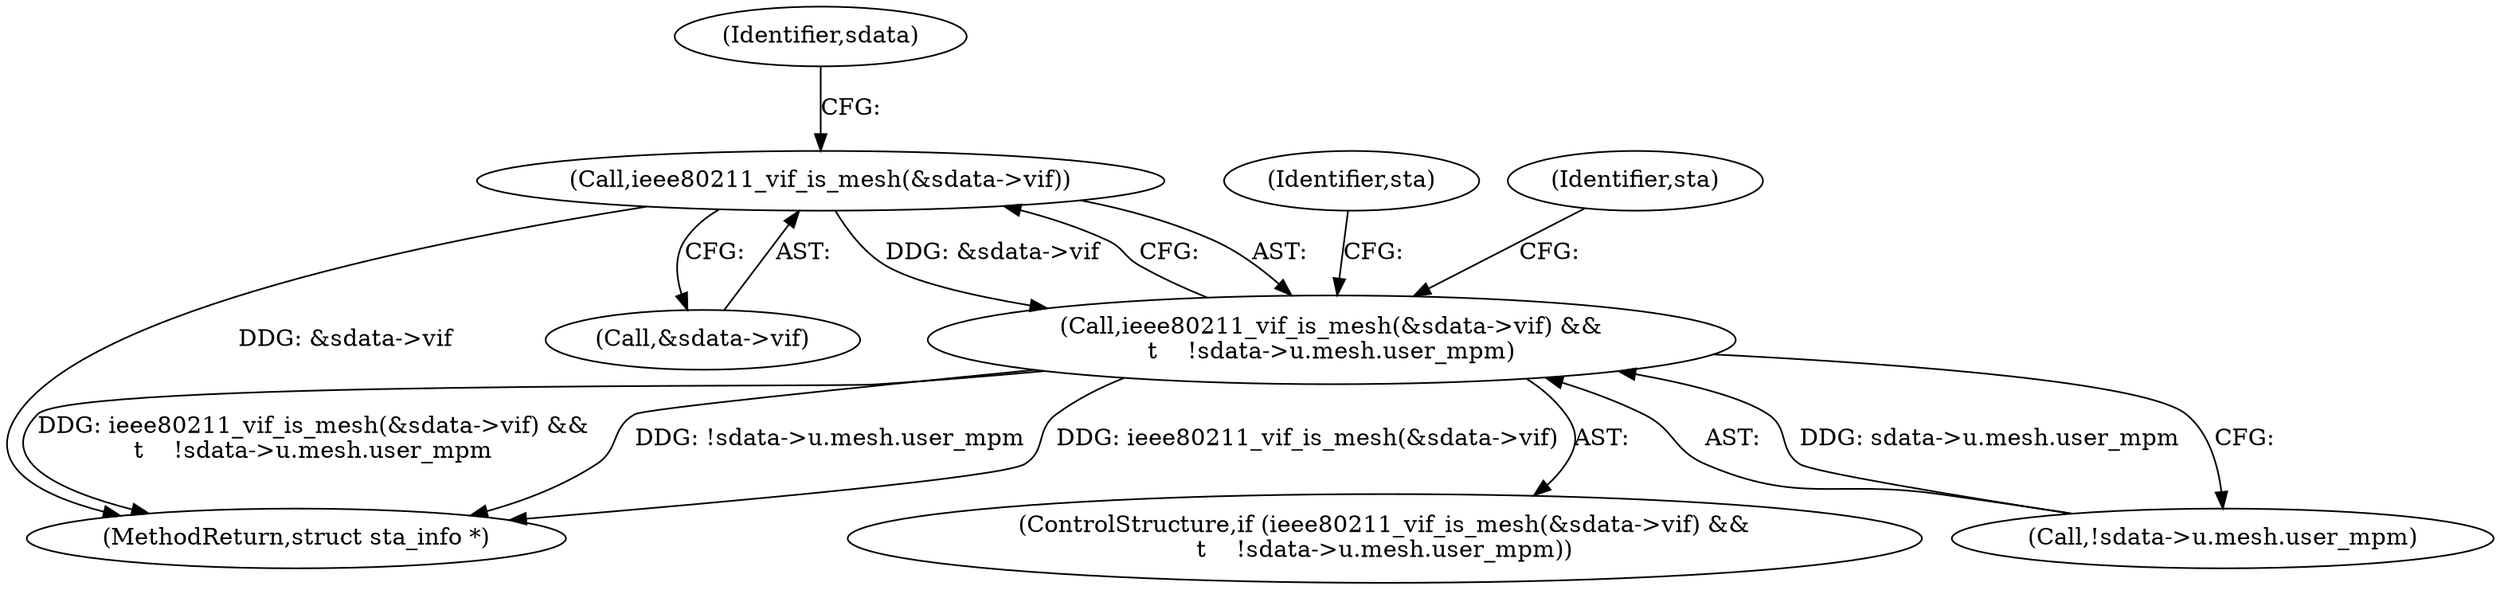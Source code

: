 digraph "0_linux_1d147bfa64293b2723c4fec50922168658e613ba_0@pointer" {
"1000258" [label="(Call,ieee80211_vif_is_mesh(&sdata->vif))"];
"1000257" [label="(Call,ieee80211_vif_is_mesh(&sdata->vif) &&\n\t    !sdata->u.mesh.user_mpm)"];
"1000528" [label="(MethodReturn,struct sta_info *)"];
"1000256" [label="(ControlStructure,if (ieee80211_vif_is_mesh(&sdata->vif) &&\n\t    !sdata->u.mesh.user_mpm))"];
"1000259" [label="(Call,&sdata->vif)"];
"1000274" [label="(Identifier,sta)"];
"1000258" [label="(Call,ieee80211_vif_is_mesh(&sdata->vif))"];
"1000278" [label="(Identifier,sta)"];
"1000267" [label="(Identifier,sdata)"];
"1000263" [label="(Call,!sdata->u.mesh.user_mpm)"];
"1000257" [label="(Call,ieee80211_vif_is_mesh(&sdata->vif) &&\n\t    !sdata->u.mesh.user_mpm)"];
"1000258" -> "1000257"  [label="AST: "];
"1000258" -> "1000259"  [label="CFG: "];
"1000259" -> "1000258"  [label="AST: "];
"1000267" -> "1000258"  [label="CFG: "];
"1000257" -> "1000258"  [label="CFG: "];
"1000258" -> "1000528"  [label="DDG: &sdata->vif"];
"1000258" -> "1000257"  [label="DDG: &sdata->vif"];
"1000257" -> "1000256"  [label="AST: "];
"1000257" -> "1000263"  [label="CFG: "];
"1000263" -> "1000257"  [label="AST: "];
"1000274" -> "1000257"  [label="CFG: "];
"1000278" -> "1000257"  [label="CFG: "];
"1000257" -> "1000528"  [label="DDG: !sdata->u.mesh.user_mpm"];
"1000257" -> "1000528"  [label="DDG: ieee80211_vif_is_mesh(&sdata->vif)"];
"1000257" -> "1000528"  [label="DDG: ieee80211_vif_is_mesh(&sdata->vif) &&\n\t    !sdata->u.mesh.user_mpm"];
"1000263" -> "1000257"  [label="DDG: sdata->u.mesh.user_mpm"];
}
